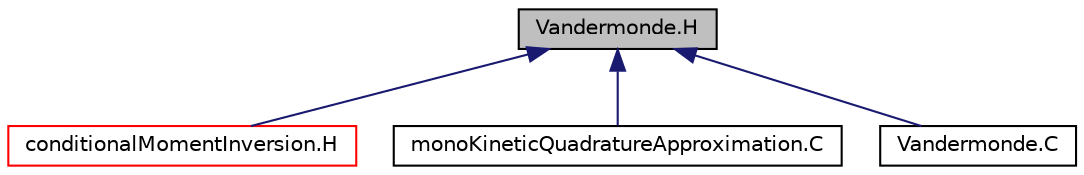 digraph "Vandermonde.H"
{
  bgcolor="transparent";
  edge [fontname="Helvetica",fontsize="10",labelfontname="Helvetica",labelfontsize="10"];
  node [fontname="Helvetica",fontsize="10",shape=record];
  Node1 [label="Vandermonde.H",height=0.2,width=0.4,color="black", fillcolor="grey75", style="filled", fontcolor="black"];
  Node1 -> Node2 [dir="back",color="midnightblue",fontsize="10",style="solid",fontname="Helvetica"];
  Node2 [label="conditionalMomentInversion.H",height=0.2,width=0.4,color="red",URL="$a00287.html"];
  Node1 -> Node3 [dir="back",color="midnightblue",fontsize="10",style="solid",fontname="Helvetica"];
  Node3 [label="monoKineticQuadratureApproximation.C",height=0.2,width=0.4,color="black",URL="$a00490.html"];
  Node1 -> Node4 [dir="back",color="midnightblue",fontsize="10",style="solid",fontname="Helvetica"];
  Node4 [label="Vandermonde.C",height=0.2,width=0.4,color="black",URL="$a00698.html"];
}
